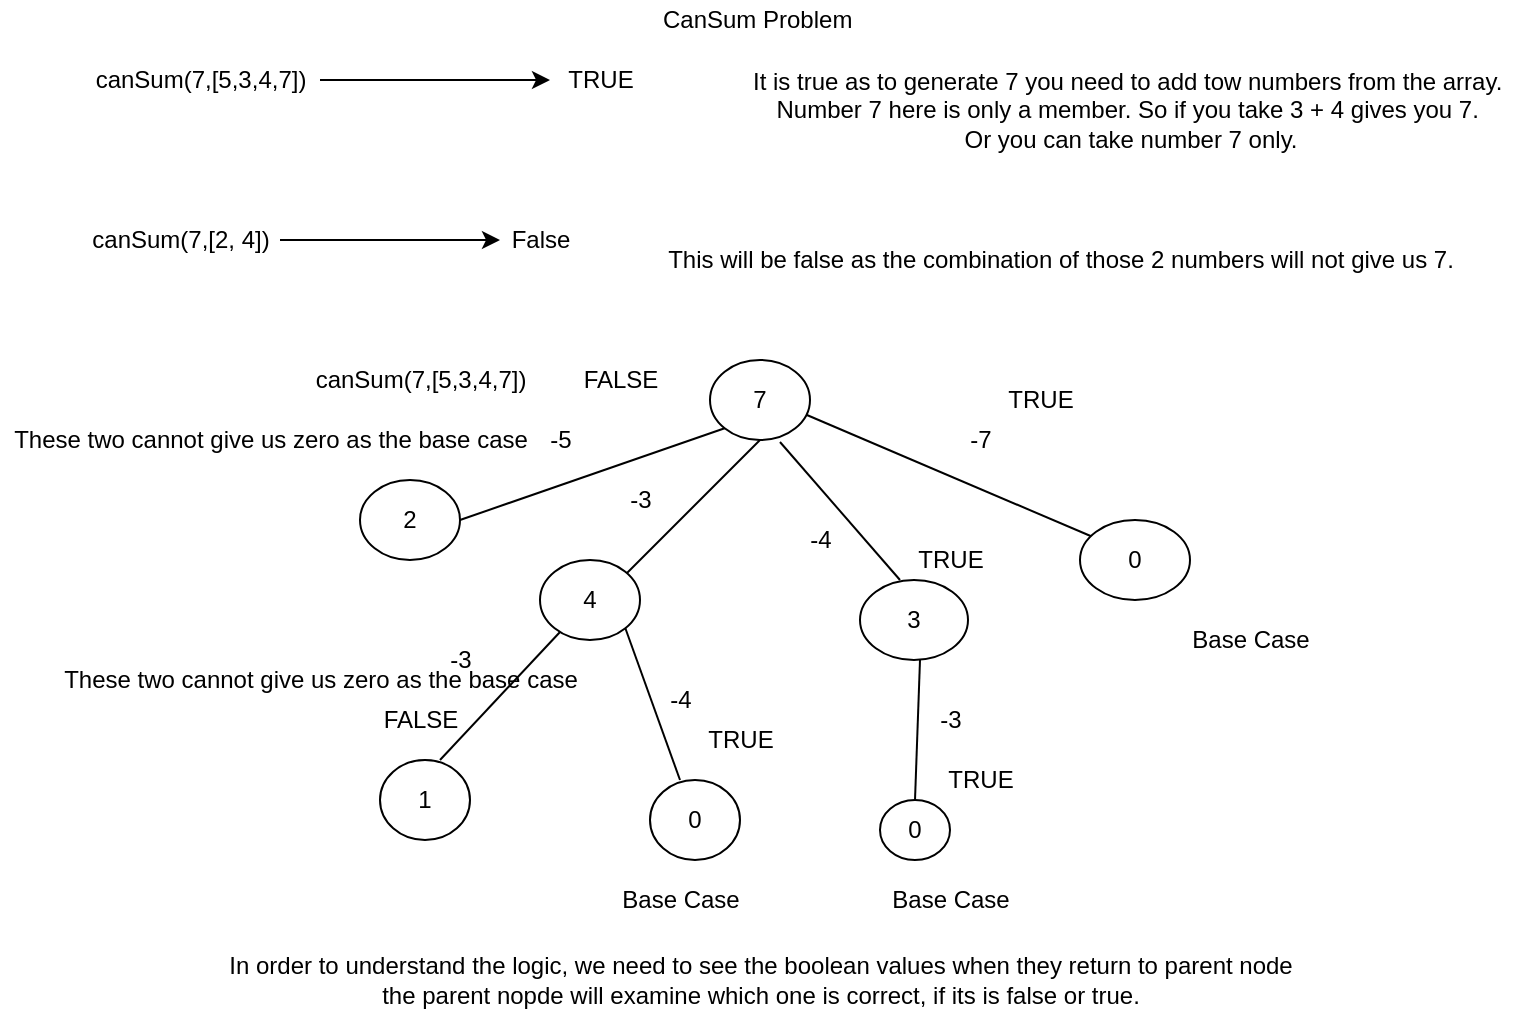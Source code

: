 <mxfile version="13.10.0" type="embed">
    <diagram id="r6DCyhIRE0weQmvd-qyP" name="canSum Problem">
        <mxGraphModel dx="1083" dy="400" grid="1" gridSize="10" guides="1" tooltips="1" connect="1" arrows="1" fold="1" page="1" pageScale="1" pageWidth="827" pageHeight="1169" math="0" shadow="0">
            <root>
                <mxCell id="0"/>
                <mxCell id="1" parent="0"/>
                <mxCell id="2" value="CanSum Problem&amp;nbsp;" style="text;html=1;align=center;verticalAlign=middle;resizable=0;points=[];autosize=1;" vertex="1" parent="1">
                    <mxGeometry x="325" y="20" width="110" height="20" as="geometry"/>
                </mxCell>
                <mxCell id="9" value="" style="edgeStyle=orthogonalEdgeStyle;rounded=0;orthogonalLoop=1;jettySize=auto;html=1;" edge="1" parent="1" source="7" target="8">
                    <mxGeometry relative="1" as="geometry"/>
                </mxCell>
                <mxCell id="7" value="canSum(7,[5,3,4,7])" style="text;html=1;align=center;verticalAlign=middle;resizable=0;points=[];autosize=1;" vertex="1" parent="1">
                    <mxGeometry x="40" y="50" width="120" height="20" as="geometry"/>
                </mxCell>
                <mxCell id="8" value="TRUE" style="text;html=1;align=center;verticalAlign=middle;resizable=0;points=[];autosize=1;" vertex="1" parent="1">
                    <mxGeometry x="275" y="50" width="50" height="20" as="geometry"/>
                </mxCell>
                <mxCell id="10" value="It is true as to generate 7 you need to add tow numbers from the array.&amp;nbsp;&lt;br&gt;Number 7 here is only a member. So if you take 3 + 4 gives you 7.&amp;nbsp;&lt;br&gt;Or you can take number 7 only." style="text;html=1;align=center;verticalAlign=middle;resizable=0;points=[];autosize=1;" vertex="1" parent="1">
                    <mxGeometry x="370" y="50" width="390" height="50" as="geometry"/>
                </mxCell>
                <mxCell id="13" value="" style="edgeStyle=orthogonalEdgeStyle;rounded=0;orthogonalLoop=1;jettySize=auto;html=1;" edge="1" parent="1" source="11" target="12">
                    <mxGeometry relative="1" as="geometry"/>
                </mxCell>
                <mxCell id="11" value="canSum(7,[2, 4])" style="text;html=1;align=center;verticalAlign=middle;resizable=0;points=[];autosize=1;" vertex="1" parent="1">
                    <mxGeometry x="40" y="130" width="100" height="20" as="geometry"/>
                </mxCell>
                <mxCell id="12" value="False" style="text;html=1;align=center;verticalAlign=middle;resizable=0;points=[];autosize=1;" vertex="1" parent="1">
                    <mxGeometry x="250" y="130" width="40" height="20" as="geometry"/>
                </mxCell>
                <mxCell id="14" value="This will be false as the combination of those 2 numbers will not give us 7." style="text;html=1;align=center;verticalAlign=middle;resizable=0;points=[];autosize=1;" vertex="1" parent="1">
                    <mxGeometry x="325" y="140" width="410" height="20" as="geometry"/>
                </mxCell>
                <mxCell id="15" value="7" style="ellipse;whiteSpace=wrap;html=1;" vertex="1" parent="1">
                    <mxGeometry x="355" y="200" width="50" height="40" as="geometry"/>
                </mxCell>
                <mxCell id="16" value="canSum(7,[5,3,4,7])" style="text;html=1;align=center;verticalAlign=middle;resizable=0;points=[];autosize=1;" vertex="1" parent="1">
                    <mxGeometry x="150" y="200" width="120" height="20" as="geometry"/>
                </mxCell>
                <mxCell id="19" value="" style="endArrow=none;html=1;entryX=0;entryY=1;entryDx=0;entryDy=0;" edge="1" parent="1" target="15">
                    <mxGeometry width="50" height="50" relative="1" as="geometry">
                        <mxPoint x="230" y="280" as="sourcePoint"/>
                        <mxPoint x="350" y="270" as="targetPoint"/>
                    </mxGeometry>
                </mxCell>
                <mxCell id="20" value="" style="endArrow=none;html=1;entryX=0.5;entryY=1;entryDx=0;entryDy=0;" edge="1" parent="1" target="15">
                    <mxGeometry width="50" height="50" relative="1" as="geometry">
                        <mxPoint x="310" y="310" as="sourcePoint"/>
                        <mxPoint x="385" y="250" as="targetPoint"/>
                    </mxGeometry>
                </mxCell>
                <mxCell id="21" value="" style="endArrow=none;html=1;" edge="1" parent="1">
                    <mxGeometry width="50" height="50" relative="1" as="geometry">
                        <mxPoint x="390" y="241" as="sourcePoint"/>
                        <mxPoint x="450" y="310" as="targetPoint"/>
                    </mxGeometry>
                </mxCell>
                <mxCell id="22" value="" style="endArrow=none;html=1;exitX=0.969;exitY=0.688;exitDx=0;exitDy=0;exitPerimeter=0;" edge="1" parent="1" source="15">
                    <mxGeometry width="50" height="50" relative="1" as="geometry">
                        <mxPoint x="450" y="240" as="sourcePoint"/>
                        <mxPoint x="550" y="290" as="targetPoint"/>
                    </mxGeometry>
                </mxCell>
                <mxCell id="23" value="2" style="ellipse;whiteSpace=wrap;html=1;" vertex="1" parent="1">
                    <mxGeometry x="180" y="260" width="50" height="40" as="geometry"/>
                </mxCell>
                <mxCell id="24" value="4" style="ellipse;whiteSpace=wrap;html=1;" vertex="1" parent="1">
                    <mxGeometry x="270" y="300" width="50" height="40" as="geometry"/>
                </mxCell>
                <mxCell id="25" value="3" style="ellipse;whiteSpace=wrap;html=1;" vertex="1" parent="1">
                    <mxGeometry x="430" y="310" width="54" height="40" as="geometry"/>
                </mxCell>
                <mxCell id="26" value="0" style="ellipse;whiteSpace=wrap;html=1;" vertex="1" parent="1">
                    <mxGeometry x="540" y="280" width="55" height="40" as="geometry"/>
                </mxCell>
                <mxCell id="27" style="edgeStyle=orthogonalEdgeStyle;rounded=0;orthogonalLoop=1;jettySize=auto;html=1;exitX=0.5;exitY=1;exitDx=0;exitDy=0;" edge="1" parent="1" source="25" target="25">
                    <mxGeometry relative="1" as="geometry"/>
                </mxCell>
                <mxCell id="28" value="-5" style="text;html=1;align=center;verticalAlign=middle;resizable=0;points=[];autosize=1;" vertex="1" parent="1">
                    <mxGeometry x="265" y="230" width="30" height="20" as="geometry"/>
                </mxCell>
                <mxCell id="29" value="-3" style="text;html=1;align=center;verticalAlign=middle;resizable=0;points=[];autosize=1;" vertex="1" parent="1">
                    <mxGeometry x="305" y="260" width="30" height="20" as="geometry"/>
                </mxCell>
                <mxCell id="30" value="-4" style="text;html=1;align=center;verticalAlign=middle;resizable=0;points=[];autosize=1;" vertex="1" parent="1">
                    <mxGeometry x="395" y="280" width="30" height="20" as="geometry"/>
                </mxCell>
                <mxCell id="31" value="-7" style="text;html=1;align=center;verticalAlign=middle;resizable=0;points=[];autosize=1;" vertex="1" parent="1">
                    <mxGeometry x="475" y="230" width="30" height="20" as="geometry"/>
                </mxCell>
                <mxCell id="33" value="" style="endArrow=none;html=1;exitX=1;exitY=1;exitDx=0;exitDy=0;" edge="1" parent="1" source="24">
                    <mxGeometry width="50" height="50" relative="1" as="geometry">
                        <mxPoint x="310" y="380" as="sourcePoint"/>
                        <mxPoint x="340" y="410" as="targetPoint"/>
                    </mxGeometry>
                </mxCell>
                <mxCell id="35" value="" style="endArrow=none;html=1;" edge="1" parent="1" source="24">
                    <mxGeometry width="50" height="50" relative="1" as="geometry">
                        <mxPoint x="260" y="340" as="sourcePoint"/>
                        <mxPoint x="220" y="400" as="targetPoint"/>
                    </mxGeometry>
                </mxCell>
                <mxCell id="36" value="1" style="ellipse;whiteSpace=wrap;html=1;" vertex="1" parent="1">
                    <mxGeometry x="190" y="400" width="45" height="40" as="geometry"/>
                </mxCell>
                <mxCell id="37" value="0" style="ellipse;whiteSpace=wrap;html=1;" vertex="1" parent="1">
                    <mxGeometry x="325" y="410" width="45" height="40" as="geometry"/>
                </mxCell>
                <mxCell id="38" value="-3" style="text;html=1;align=center;verticalAlign=middle;resizable=0;points=[];autosize=1;" vertex="1" parent="1">
                    <mxGeometry x="215" y="340" width="30" height="20" as="geometry"/>
                </mxCell>
                <mxCell id="39" value="-4" style="text;html=1;align=center;verticalAlign=middle;resizable=0;points=[];autosize=1;" vertex="1" parent="1">
                    <mxGeometry x="325" y="360" width="30" height="20" as="geometry"/>
                </mxCell>
                <mxCell id="40" value="0" style="ellipse;whiteSpace=wrap;html=1;" vertex="1" parent="1">
                    <mxGeometry x="440" y="420" width="35" height="30" as="geometry"/>
                </mxCell>
                <mxCell id="41" value="-3" style="text;html=1;align=center;verticalAlign=middle;resizable=0;points=[];autosize=1;" vertex="1" parent="1">
                    <mxGeometry x="460" y="370" width="30" height="20" as="geometry"/>
                </mxCell>
                <mxCell id="43" value="" style="endArrow=none;html=1;exitX=0.5;exitY=0;exitDx=0;exitDy=0;" edge="1" parent="1" source="40">
                    <mxGeometry width="50" height="50" relative="1" as="geometry">
                        <mxPoint x="440" y="430" as="sourcePoint"/>
                        <mxPoint x="460" y="350" as="targetPoint"/>
                    </mxGeometry>
                </mxCell>
                <mxCell id="44" value="Base Case" style="text;html=1;align=center;verticalAlign=middle;resizable=0;points=[];autosize=1;" vertex="1" parent="1">
                    <mxGeometry x="305" y="460" width="70" height="20" as="geometry"/>
                </mxCell>
                <mxCell id="45" value="Base Case" style="text;html=1;align=center;verticalAlign=middle;resizable=0;points=[];autosize=1;" vertex="1" parent="1">
                    <mxGeometry x="440" y="460" width="70" height="20" as="geometry"/>
                </mxCell>
                <mxCell id="46" value="Base Case" style="text;html=1;align=center;verticalAlign=middle;resizable=0;points=[];autosize=1;" vertex="1" parent="1">
                    <mxGeometry x="590" y="330" width="70" height="20" as="geometry"/>
                </mxCell>
                <mxCell id="47" value="TRUE" style="text;html=1;align=center;verticalAlign=middle;resizable=0;points=[];autosize=1;" vertex="1" parent="1">
                    <mxGeometry x="495" y="210" width="50" height="20" as="geometry"/>
                </mxCell>
                <mxCell id="48" value="TRUE" style="text;html=1;align=center;verticalAlign=middle;resizable=0;points=[];autosize=1;" vertex="1" parent="1">
                    <mxGeometry x="450" y="290" width="50" height="20" as="geometry"/>
                </mxCell>
                <mxCell id="49" value="TRUE" style="text;html=1;align=center;verticalAlign=middle;resizable=0;points=[];autosize=1;" vertex="1" parent="1">
                    <mxGeometry x="465" y="400" width="50" height="20" as="geometry"/>
                </mxCell>
                <mxCell id="50" value="TRUE" style="text;html=1;align=center;verticalAlign=middle;resizable=0;points=[];autosize=1;" vertex="1" parent="1">
                    <mxGeometry x="345" y="380" width="50" height="20" as="geometry"/>
                </mxCell>
                <mxCell id="51" value="FALSE" style="text;html=1;align=center;verticalAlign=middle;resizable=0;points=[];autosize=1;" vertex="1" parent="1">
                    <mxGeometry x="285" y="200" width="50" height="20" as="geometry"/>
                </mxCell>
                <mxCell id="52" value="FALSE" style="text;html=1;align=center;verticalAlign=middle;resizable=0;points=[];autosize=1;" vertex="1" parent="1">
                    <mxGeometry x="185" y="370" width="50" height="20" as="geometry"/>
                </mxCell>
                <mxCell id="53" value="These two cannot give us zero as the base case" style="text;html=1;align=center;verticalAlign=middle;resizable=0;points=[];autosize=1;" vertex="1" parent="1">
                    <mxGeometry y="230" width="270" height="20" as="geometry"/>
                </mxCell>
                <mxCell id="54" value="These two cannot give us zero as the base case" style="text;html=1;align=center;verticalAlign=middle;resizable=0;points=[];autosize=1;" vertex="1" parent="1">
                    <mxGeometry x="25" y="350" width="270" height="20" as="geometry"/>
                </mxCell>
                <mxCell id="57" value="In order to understand the logic, we need to see the boolean values when they return to parent node&lt;br&gt;the parent nopde will examine which one is correct, if its is false or true." style="text;html=1;align=center;verticalAlign=middle;resizable=0;points=[];autosize=1;" vertex="1" parent="1">
                    <mxGeometry x="105" y="495" width="550" height="30" as="geometry"/>
                </mxCell>
            </root>
        </mxGraphModel>
    </diagram>
</mxfile>